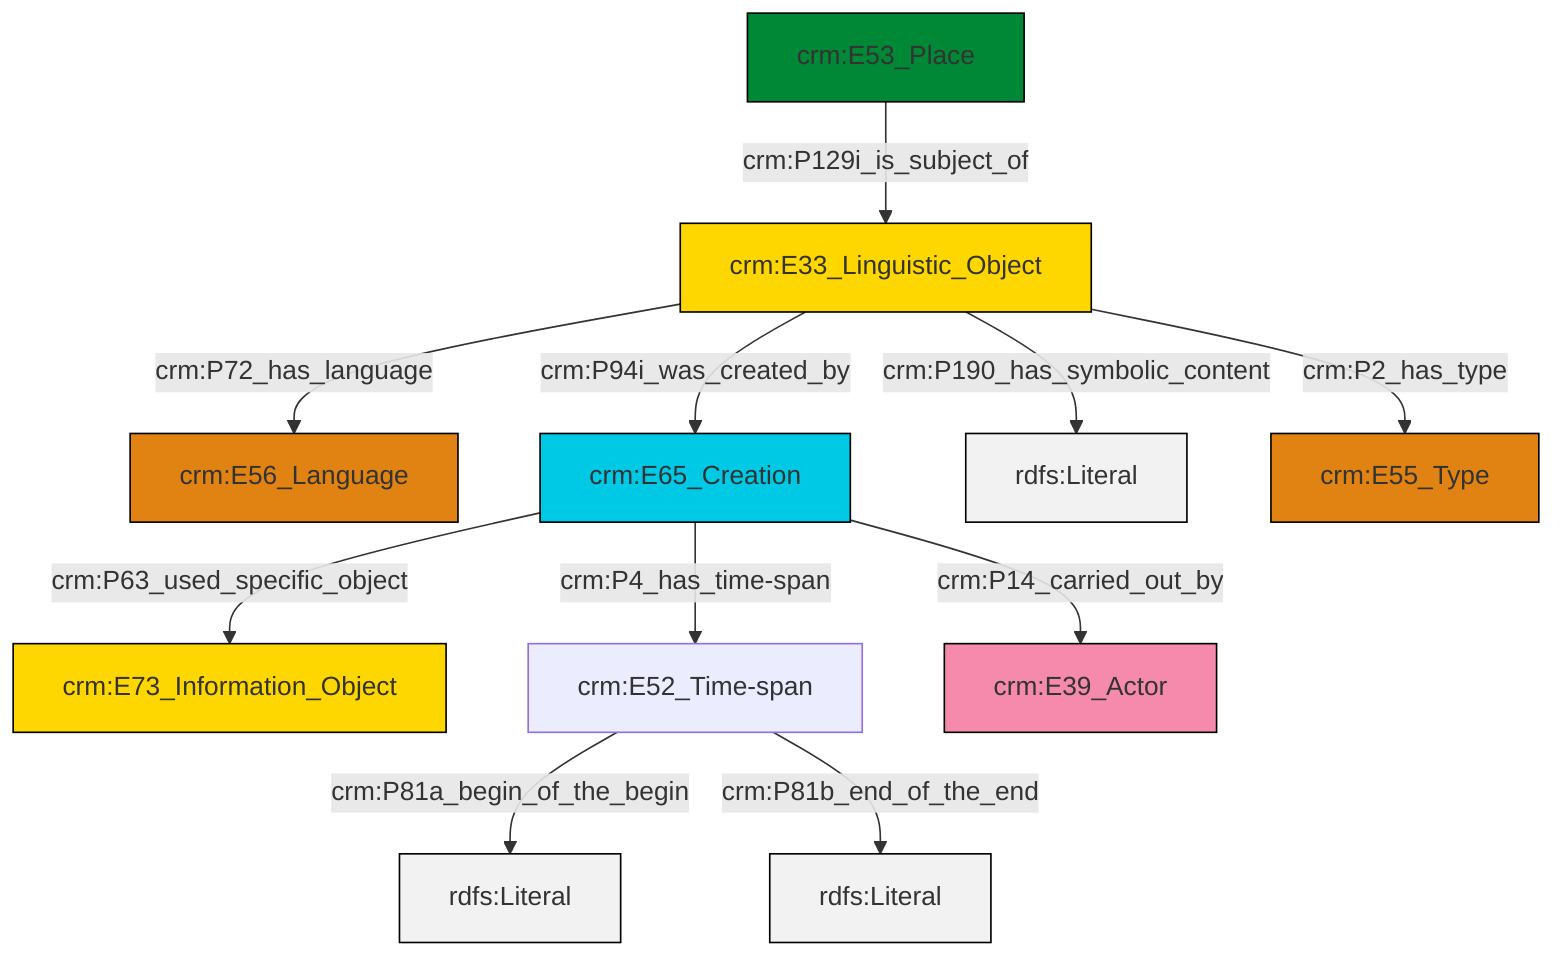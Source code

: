 graph TD
classDef Literal fill:#f2f2f2,stroke:#000000;
classDef CRM_Entity fill:#FFFFFF,stroke:#000000;
classDef Temporal_Entity fill:#00C9E6, stroke:#000000;
classDef Type fill:#E18312, stroke:#000000;
classDef Time-Span fill:#2C9C91, stroke:#000000;
classDef Appellation fill:#FFEB7F, stroke:#000000;
classDef Place fill:#008836, stroke:#000000;
classDef Persistent_Item fill:#B266B2, stroke:#000000;
classDef Conceptual_Object fill:#FFD700, stroke:#000000;
classDef Physical_Thing fill:#D2B48C, stroke:#000000;
classDef Actor fill:#f58aad, stroke:#000000;
classDef PC_Classes fill:#4ce600, stroke:#000000;
classDef Multi fill:#cccccc,stroke:#000000;

4["crm:E65_Creation"]:::Temporal_Entity -->|crm:P63_used_specific_object| 0["crm:E73_Information_Object"]:::Conceptual_Object
5["crm:E52_Time-span"]:::Default -->|crm:P81a_begin_of_the_begin| 6[rdfs:Literal]:::Literal
7["crm:E33_Linguistic_Object"]:::Conceptual_Object -->|crm:P190_has_symbolic_content| 8[rdfs:Literal]:::Literal
7["crm:E33_Linguistic_Object"]:::Conceptual_Object -->|crm:P94i_was_created_by| 4["crm:E65_Creation"]:::Temporal_Entity
4["crm:E65_Creation"]:::Temporal_Entity -->|crm:P14_carried_out_by| 10["crm:E39_Actor"]:::Actor
12["crm:E53_Place"]:::Place -->|crm:P129i_is_subject_of| 7["crm:E33_Linguistic_Object"]:::Conceptual_Object
4["crm:E65_Creation"]:::Temporal_Entity -->|crm:P4_has_time-span| 5["crm:E52_Time-span"]:::Default
7["crm:E33_Linguistic_Object"]:::Conceptual_Object -->|crm:P2_has_type| 15["crm:E55_Type"]:::Type
7["crm:E33_Linguistic_Object"]:::Conceptual_Object -->|crm:P72_has_language| 2["crm:E56_Language"]:::Type
5["crm:E52_Time-span"]:::Default -->|crm:P81b_end_of_the_end| 18[rdfs:Literal]:::Literal
